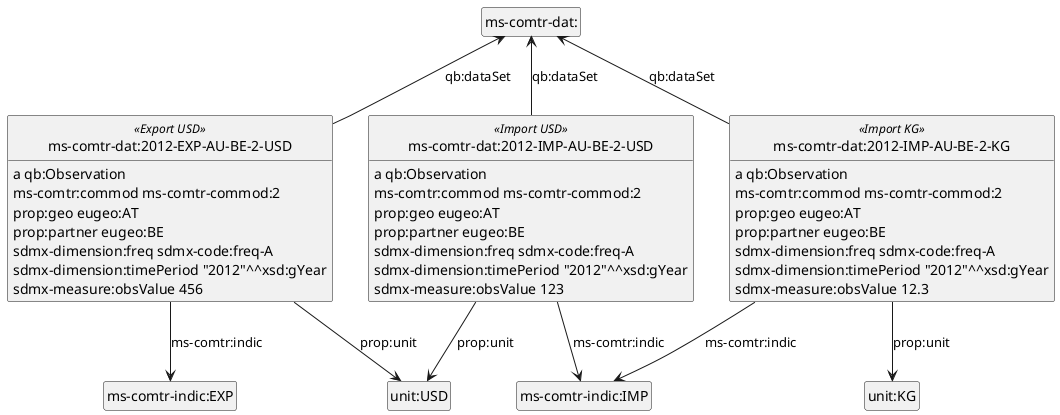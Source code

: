 @startuml
hide empty methods
hide empty attributes
hide circle
skinparam classAttributeIconSize 0
class ms_comtr_dat_2012_IMP_AU_BE_2_USD as "ms-comtr-dat:2012-IMP-AU-BE-2-USD"
class ms_comtr_dat_2012_IMP_AU_BE_2_USD <<Import USD>>
class ms_comtr_dat_2012_EXP_AU_BE_2_USD as "ms-comtr-dat:2012-EXP-AU-BE-2-USD"
class ms_comtr_dat_2012_EXP_AU_BE_2_USD <<Export USD>>
class ms_comtr_dat_2012_IMP_AU_BE_2_KG as "ms-comtr-dat:2012-IMP-AU-BE-2-KG"
class ms_comtr_dat_2012_IMP_AU_BE_2_KG <<Import KG>>
ms_comtr_dat_2012_EXP_AU_BE_2_USD : a qb:Observation
class ms_comtr_indic_EXP as "ms-comtr-indic:EXP"
ms_comtr_dat_2012_EXP_AU_BE_2_USD --> ms_comtr_indic_EXP : ms-comtr:indic
class ms_comtr_dat_ as "ms-comtr-dat:"
ms_comtr_dat_2012_EXP_AU_BE_2_USD -up-> ms_comtr_dat_ : qb:dataSet
class unit_USD as "unit:USD"
ms_comtr_dat_2012_EXP_AU_BE_2_USD --> unit_USD : prop:unit
ms_comtr_dat_2012_EXP_AU_BE_2_USD : ms-comtr:commod ms-comtr-commod:2
ms_comtr_dat_2012_EXP_AU_BE_2_USD : prop:geo eugeo:AT
ms_comtr_dat_2012_EXP_AU_BE_2_USD : prop:partner eugeo:BE
ms_comtr_dat_2012_EXP_AU_BE_2_USD : sdmx-dimension:freq sdmx-code:freq-A
ms_comtr_dat_2012_EXP_AU_BE_2_USD : sdmx-dimension:timePeriod "2012"^^xsd:gYear
ms_comtr_dat_2012_EXP_AU_BE_2_USD : sdmx-measure:obsValue 456
ms_comtr_dat_2012_IMP_AU_BE_2_KG : a qb:Observation
class ms_comtr_indic_IMP as "ms-comtr-indic:IMP"
ms_comtr_dat_2012_IMP_AU_BE_2_KG --> ms_comtr_indic_IMP : ms-comtr:indic
class unit_KG as "unit:KG"
ms_comtr_dat_2012_IMP_AU_BE_2_KG --> unit_KG : prop:unit
ms_comtr_dat_2012_IMP_AU_BE_2_KG -up-> ms_comtr_dat_ : qb:dataSet
ms_comtr_dat_2012_IMP_AU_BE_2_KG : ms-comtr:commod ms-comtr-commod:2
ms_comtr_dat_2012_IMP_AU_BE_2_KG : prop:geo eugeo:AT
ms_comtr_dat_2012_IMP_AU_BE_2_KG : prop:partner eugeo:BE
ms_comtr_dat_2012_IMP_AU_BE_2_KG : sdmx-dimension:freq sdmx-code:freq-A
ms_comtr_dat_2012_IMP_AU_BE_2_KG : sdmx-dimension:timePeriod "2012"^^xsd:gYear
ms_comtr_dat_2012_IMP_AU_BE_2_KG : sdmx-measure:obsValue 12.3
ms_comtr_dat_2012_IMP_AU_BE_2_USD : a qb:Observation
ms_comtr_dat_2012_IMP_AU_BE_2_USD --> unit_USD : prop:unit
ms_comtr_dat_2012_IMP_AU_BE_2_USD -up-> ms_comtr_dat_ : qb:dataSet
ms_comtr_dat_2012_IMP_AU_BE_2_USD --> ms_comtr_indic_IMP : ms-comtr:indic
ms_comtr_dat_2012_IMP_AU_BE_2_USD : ms-comtr:commod ms-comtr-commod:2
ms_comtr_dat_2012_IMP_AU_BE_2_USD : prop:geo eugeo:AT
ms_comtr_dat_2012_IMP_AU_BE_2_USD : prop:partner eugeo:BE
ms_comtr_dat_2012_IMP_AU_BE_2_USD : sdmx-dimension:freq sdmx-code:freq-A
ms_comtr_dat_2012_IMP_AU_BE_2_USD : sdmx-dimension:timePeriod "2012"^^xsd:gYear
ms_comtr_dat_2012_IMP_AU_BE_2_USD : sdmx-measure:obsValue 123
@enduml
